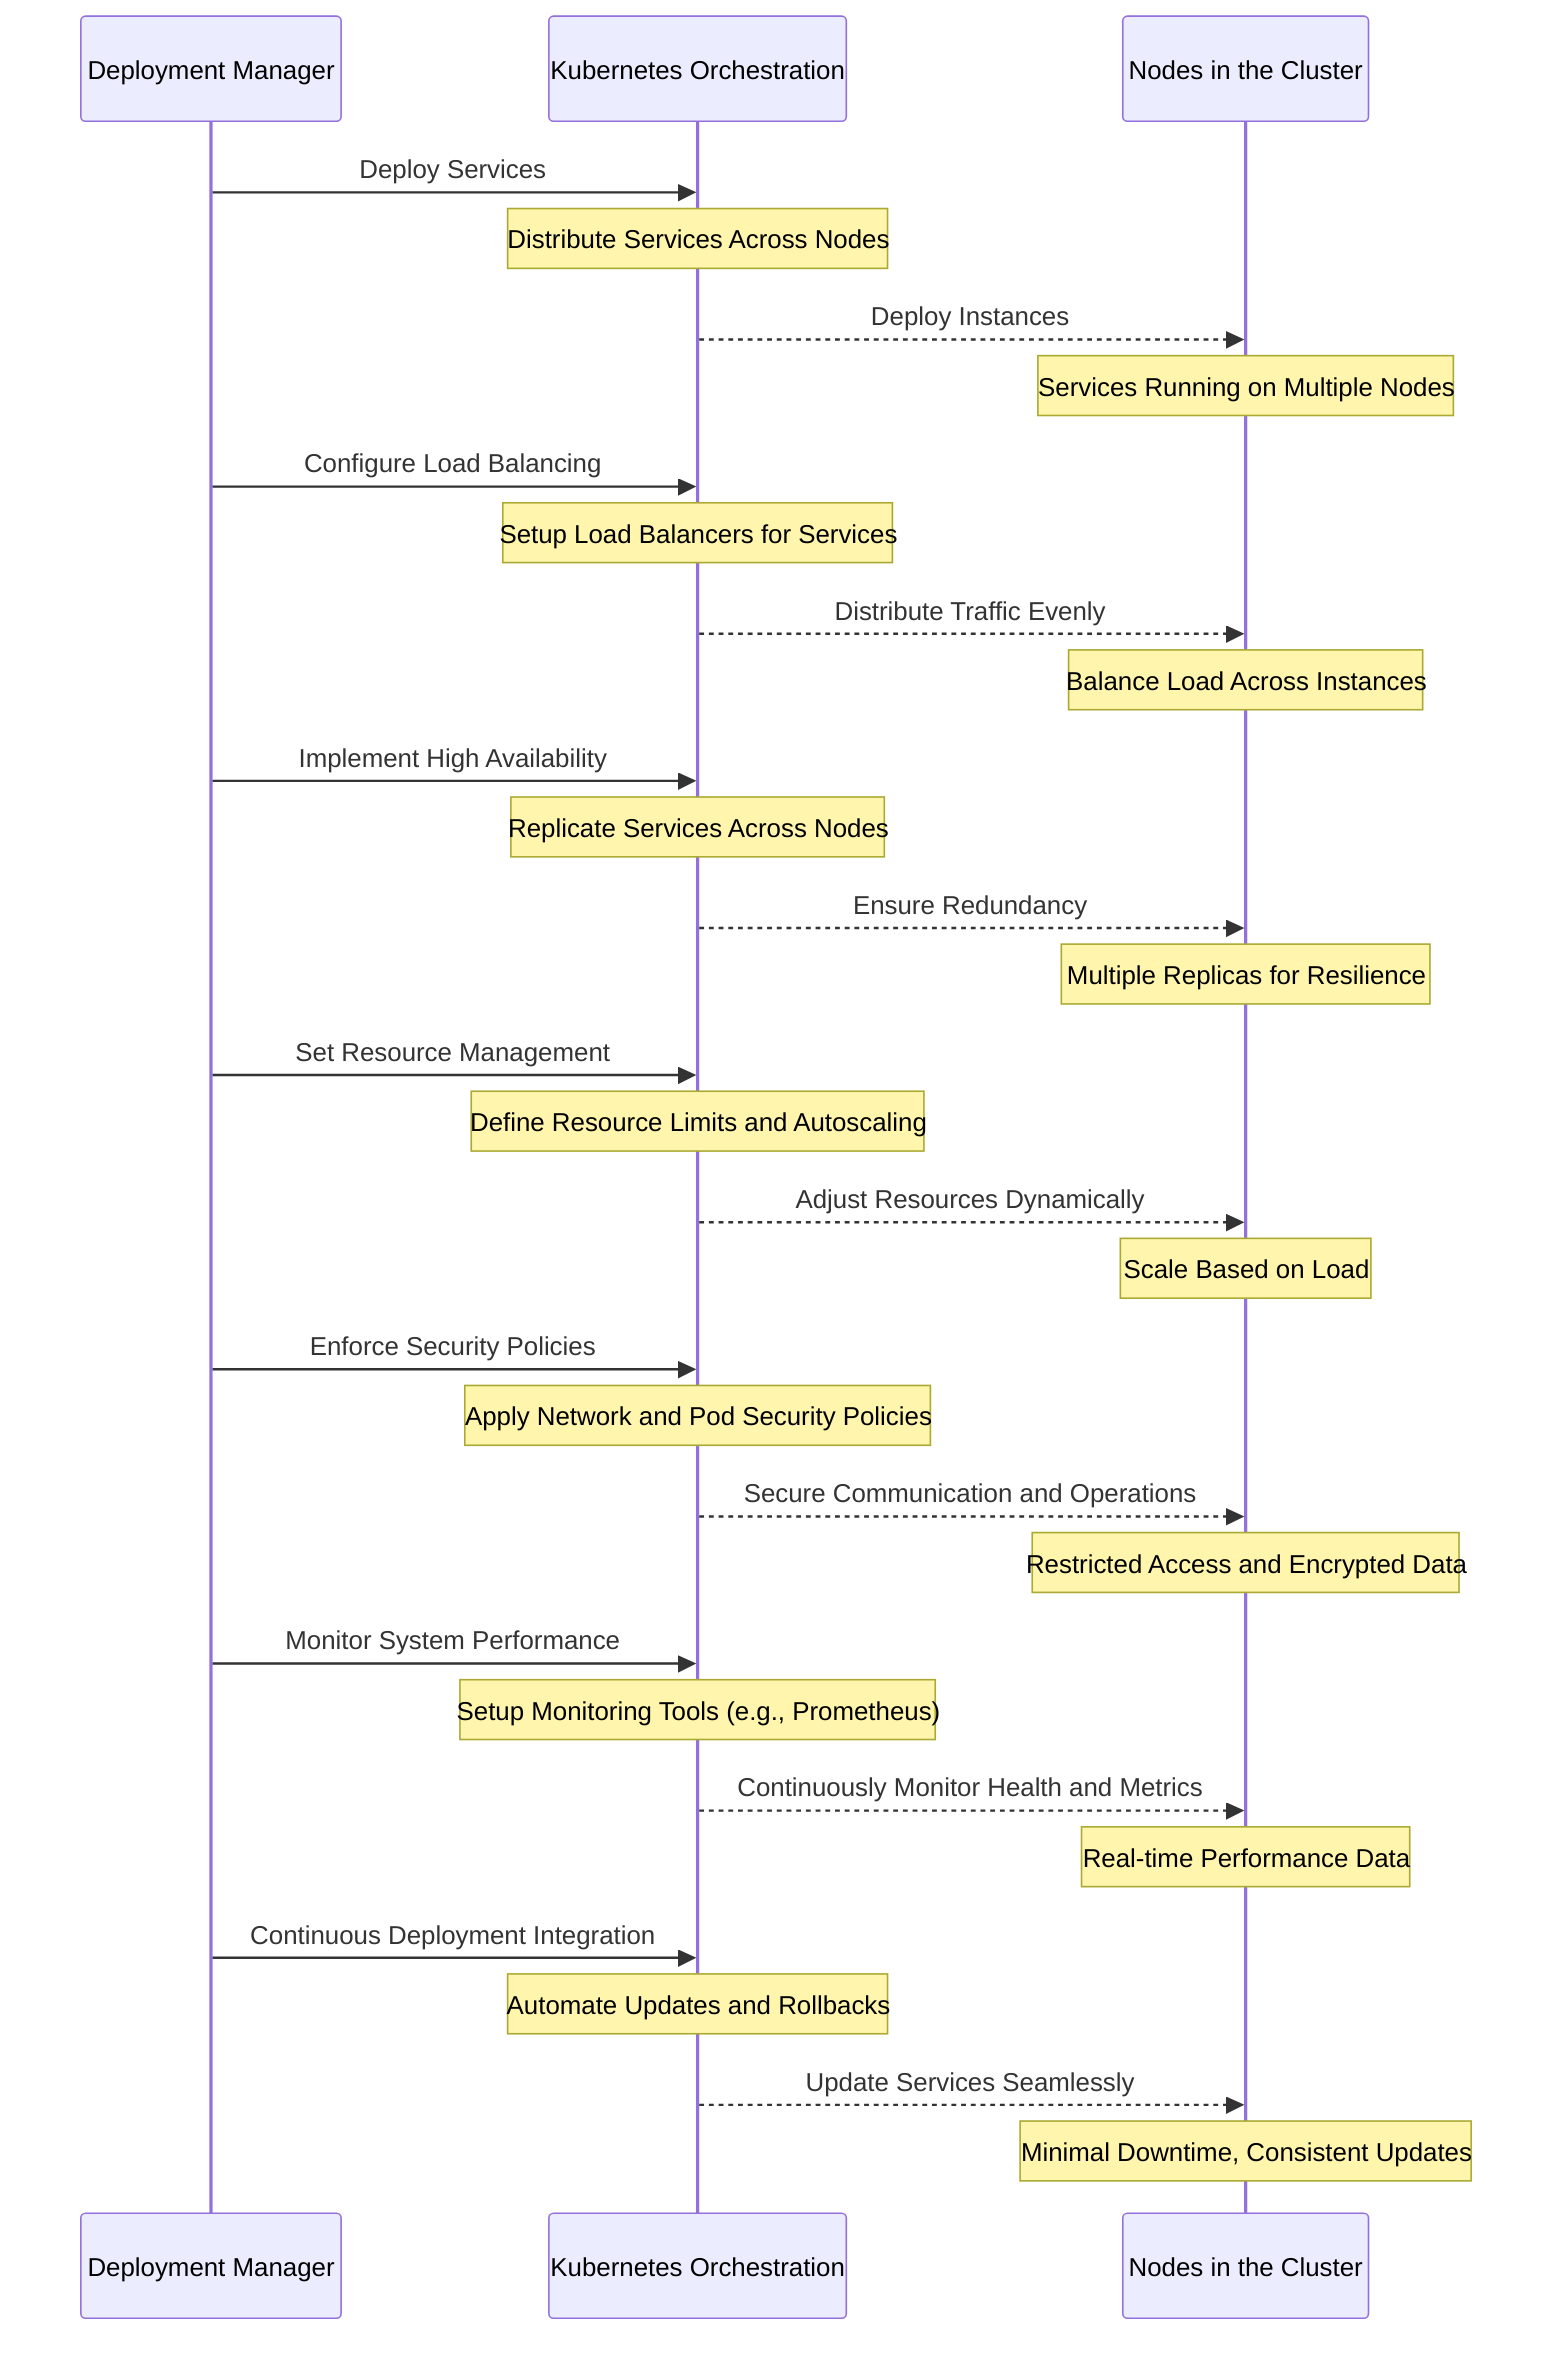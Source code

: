 sequenceDiagram
    participant D as Deployment Manager
    participant K as Kubernetes Orchestration
    participant N as Nodes in the Cluster

    D->>K: Deploy Services
    Note over K: Distribute Services Across Nodes
    K-->>N: Deploy Instances
    Note over N: Services Running on Multiple Nodes

    D->>K: Configure Load Balancing
    Note over K: Setup Load Balancers for Services
    K-->>N: Distribute Traffic Evenly
    Note over N: Balance Load Across Instances

    D->>K: Implement High Availability
    Note over K: Replicate Services Across Nodes
    K-->>N: Ensure Redundancy
    Note over N: Multiple Replicas for Resilience

    D->>K: Set Resource Management
    Note over K: Define Resource Limits and Autoscaling
    K-->>N: Adjust Resources Dynamically
    Note over N: Scale Based on Load

    D->>K: Enforce Security Policies
    Note over K: Apply Network and Pod Security Policies
    K-->>N: Secure Communication and Operations
    Note over N: Restricted Access and Encrypted Data

    D->>K: Monitor System Performance
    Note over K: Setup Monitoring Tools (e.g., Prometheus)
    K-->>N: Continuously Monitor Health and Metrics
    Note over N: Real-time Performance Data

    D->>K: Continuous Deployment Integration
    Note over K: Automate Updates and Rollbacks
    K-->>N: Update Services Seamlessly
    Note over N: Minimal Downtime, Consistent Updates